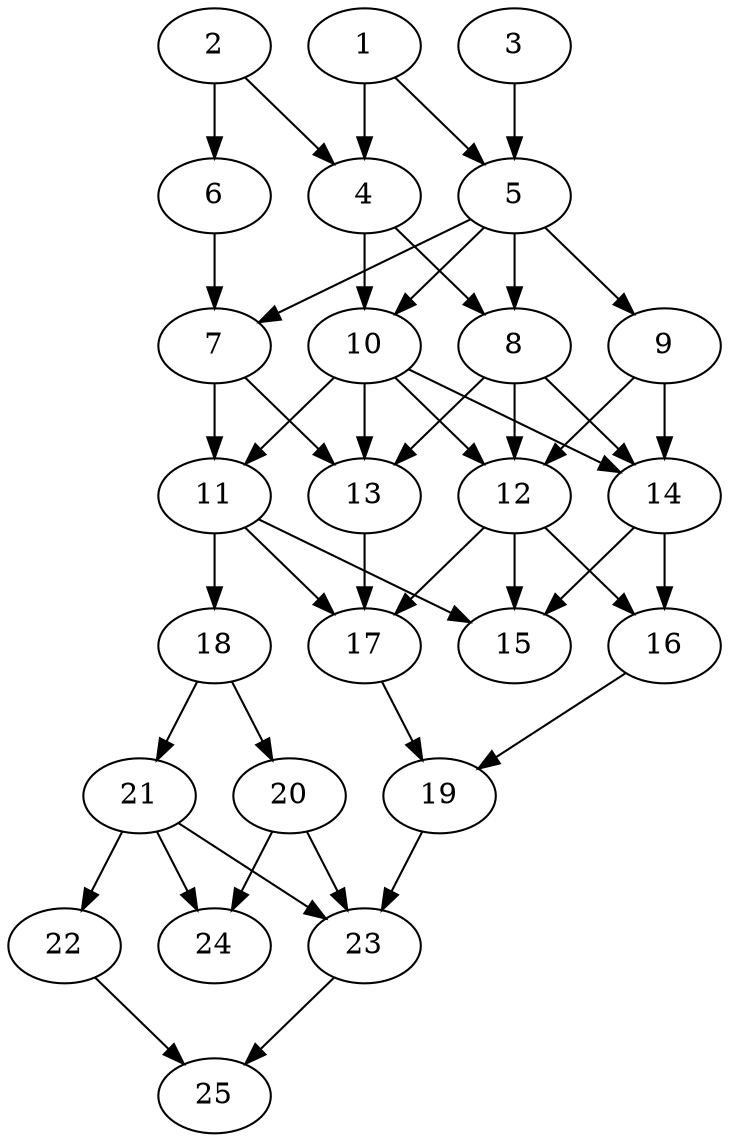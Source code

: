 // DAG automatically generated by daggen at Thu Oct  3 14:00:40 2019
// ./daggen --dot -n 25 --ccr 0.4 --fat 0.5 --regular 0.9 --density 0.7 --mindata 5242880 --maxdata 52428800 
digraph G {
  1 [size="121930240", alpha="0.16", expect_size="48772096"] 
  1 -> 4 [size ="48772096"]
  1 -> 5 [size ="48772096"]
  2 [size="86274560", alpha="0.19", expect_size="34509824"] 
  2 -> 4 [size ="34509824"]
  2 -> 6 [size ="34509824"]
  3 [size="94528000", alpha="0.06", expect_size="37811200"] 
  3 -> 5 [size ="37811200"]
  4 [size="52456960", alpha="0.17", expect_size="20982784"] 
  4 -> 8 [size ="20982784"]
  4 -> 10 [size ="20982784"]
  5 [size="115079680", alpha="0.00", expect_size="46031872"] 
  5 -> 7 [size ="46031872"]
  5 -> 8 [size ="46031872"]
  5 -> 9 [size ="46031872"]
  5 -> 10 [size ="46031872"]
  6 [size="55354880", alpha="0.09", expect_size="22141952"] 
  6 -> 7 [size ="22141952"]
  7 [size="86755840", alpha="0.13", expect_size="34702336"] 
  7 -> 11 [size ="34702336"]
  7 -> 13 [size ="34702336"]
  8 [size="32266240", alpha="0.16", expect_size="12906496"] 
  8 -> 12 [size ="12906496"]
  8 -> 13 [size ="12906496"]
  8 -> 14 [size ="12906496"]
  9 [size="33469440", alpha="0.13", expect_size="13387776"] 
  9 -> 12 [size ="13387776"]
  9 -> 14 [size ="13387776"]
  10 [size="104299520", alpha="0.16", expect_size="41719808"] 
  10 -> 11 [size ="41719808"]
  10 -> 12 [size ="41719808"]
  10 -> 13 [size ="41719808"]
  10 -> 14 [size ="41719808"]
  11 [size="98263040", alpha="0.04", expect_size="39305216"] 
  11 -> 15 [size ="39305216"]
  11 -> 17 [size ="39305216"]
  11 -> 18 [size ="39305216"]
  12 [size="75466240", alpha="0.04", expect_size="30186496"] 
  12 -> 15 [size ="30186496"]
  12 -> 16 [size ="30186496"]
  12 -> 17 [size ="30186496"]
  13 [size="69294080", alpha="0.02", expect_size="27717632"] 
  13 -> 17 [size ="27717632"]
  14 [size="103938560", alpha="0.03", expect_size="41575424"] 
  14 -> 15 [size ="41575424"]
  14 -> 16 [size ="41575424"]
  15 [size="86097920", alpha="0.03", expect_size="34439168"] 
  16 [size="86266880", alpha="0.15", expect_size="34506752"] 
  16 -> 19 [size ="34506752"]
  17 [size="23562240", alpha="0.16", expect_size="9424896"] 
  17 -> 19 [size ="9424896"]
  18 [size="98094080", alpha="0.11", expect_size="39237632"] 
  18 -> 20 [size ="39237632"]
  18 -> 21 [size ="39237632"]
  19 [size="77148160", alpha="0.00", expect_size="30859264"] 
  19 -> 23 [size ="30859264"]
  20 [size="33280000", alpha="0.11", expect_size="13312000"] 
  20 -> 23 [size ="13312000"]
  20 -> 24 [size ="13312000"]
  21 [size="127298560", alpha="0.01", expect_size="50919424"] 
  21 -> 22 [size ="50919424"]
  21 -> 23 [size ="50919424"]
  21 -> 24 [size ="50919424"]
  22 [size="31367680", alpha="0.02", expect_size="12547072"] 
  22 -> 25 [size ="12547072"]
  23 [size="52157440", alpha="0.18", expect_size="20862976"] 
  23 -> 25 [size ="20862976"]
  24 [size="64209920", alpha="0.00", expect_size="25683968"] 
  25 [size="83002880", alpha="0.20", expect_size="33201152"] 
}
